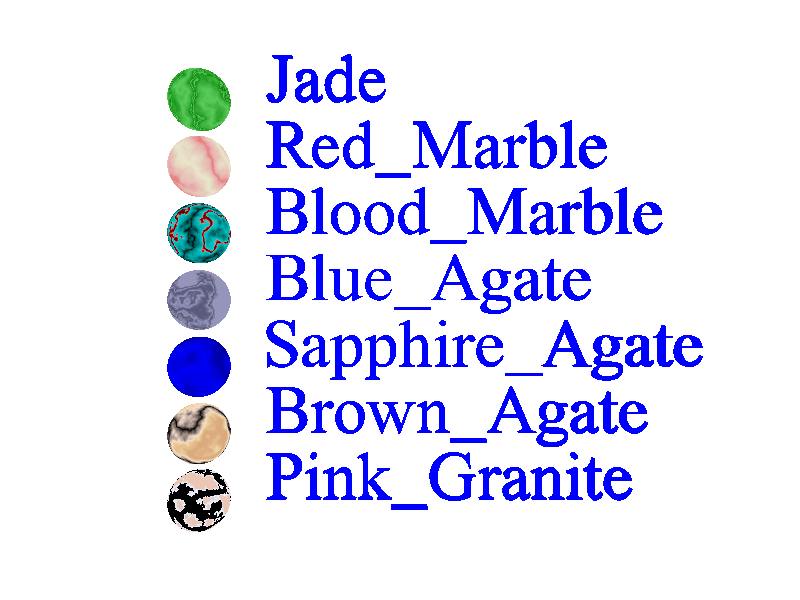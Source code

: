 // 2_texture_list1.pov

#include "colors.inc"  
#include "skies.inc"  
#include "shapes.inc"
#include "textures.inc"
#include "woods.inc"
#include "stones.inc"
#include "glass.inc"
#include "metals.inc"
                    
                    
camera{ 
  location <0.0, 0.0, -9.0> 
  look_at  <0.0, 0.0, 0.0>
} 
light_source { 
  <5.0,5.0,-5.0> 
  color rgb <1.0, 1.0, 1.0>
}      

     
background{ color White }        
      
// --------------------------
sphere {
  <-3.0, +3.0, 0>  0.45     
  texture {
    pigment { Jade } 
  }   
}   
text{
  ttf "timrom.ttf",         
  "Jade",       
  0.1, 0        
  pigment{color Blue}
  translate <-2.0, +3.0, 0>
}   


// --------------------------
sphere {
  <-3.0, +2.0, 0>  0.45     
  texture {
    pigment { Red_Marble } 
  }   
}       
text{
  ttf "timrom.ttf",         
  "Red_Marble",       
  0.1, 0        
  pigment{color Blue}
  translate <-2.0, +2.0, 0>
}   


// --------------------------
sphere {
  <-3.0, +1.0, 0>  0.45     
  texture {
    pigment { Blood_Marble } 
  }   
} 
text{
  ttf "timrom.ttf",         
  "Blood_Marble",       
  0.1, 0        
  pigment{color Blue}
  translate <-2.0, +1.0, 0>
}  


// --------------------------
sphere {
  <-3.0, +0.0, 0>  0.45     
  texture {
    pigment { Blue_Agate } 
  }   
}   
text{
  ttf "timrom.ttf",         
  "Blue_Agate",       
  0.1, 0        
  pigment{color Blue}
  translate <-2.0, +0.0, 0>
}  


// --------------------------
sphere {
  <-3.0, -1.0, 0>  0.45     
  texture {
    pigment { Sapphire_Agate } 
  }   
}       
text{
  ttf "timrom.ttf",         
  "Sapphire_Agate",       
  0.1, 0        
  pigment{color Blue}
  translate <-2.0, -1.0, 0>
}  


// --------------------------
sphere {
  <-3.0, -2.0, 0>  0.45     
  texture {
    pigment { Brown_Agate } 
  }   
}
text{
  ttf "timrom.ttf",         
  "Brown_Agate",       
  0.1, 0        
  pigment{color Blue}
  translate <-2.0, -2.0, 0>
}         
       
// --------------------------             
sphere {
  <-3.0, -3.0, 0>  0.45     
  texture {
    pigment { Pink_Granite } 
  }   
}
text{
  ttf "timrom.ttf",         
  "Pink_Granite",       
  0.1, 0        
  pigment{color Blue}
  translate <-2.0, -3.0, 0>
}  

